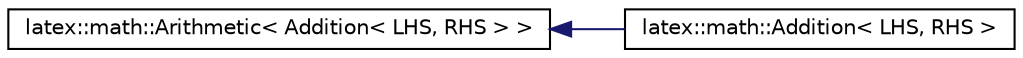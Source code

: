 digraph G
{
  edge [fontname="Helvetica",fontsize="10",labelfontname="Helvetica",labelfontsize="10"];
  node [fontname="Helvetica",fontsize="10",shape=record];
  rankdir="LR";
  Node1 [label="latex::math::Arithmetic\< Addition\< LHS, RHS \> \>",height=0.2,width=0.4,color="black", fillcolor="white", style="filled",URL="$classlatex_1_1math_1_1Arithmetic.html"];
  Node1 -> Node2 [dir="back",color="midnightblue",fontsize="10",style="solid",fontname="Helvetica"];
  Node2 [label="latex::math::Addition\< LHS, RHS \>",height=0.2,width=0.4,color="black", fillcolor="white", style="filled",URL="$classlatex_1_1math_1_1Addition.html"];
}
